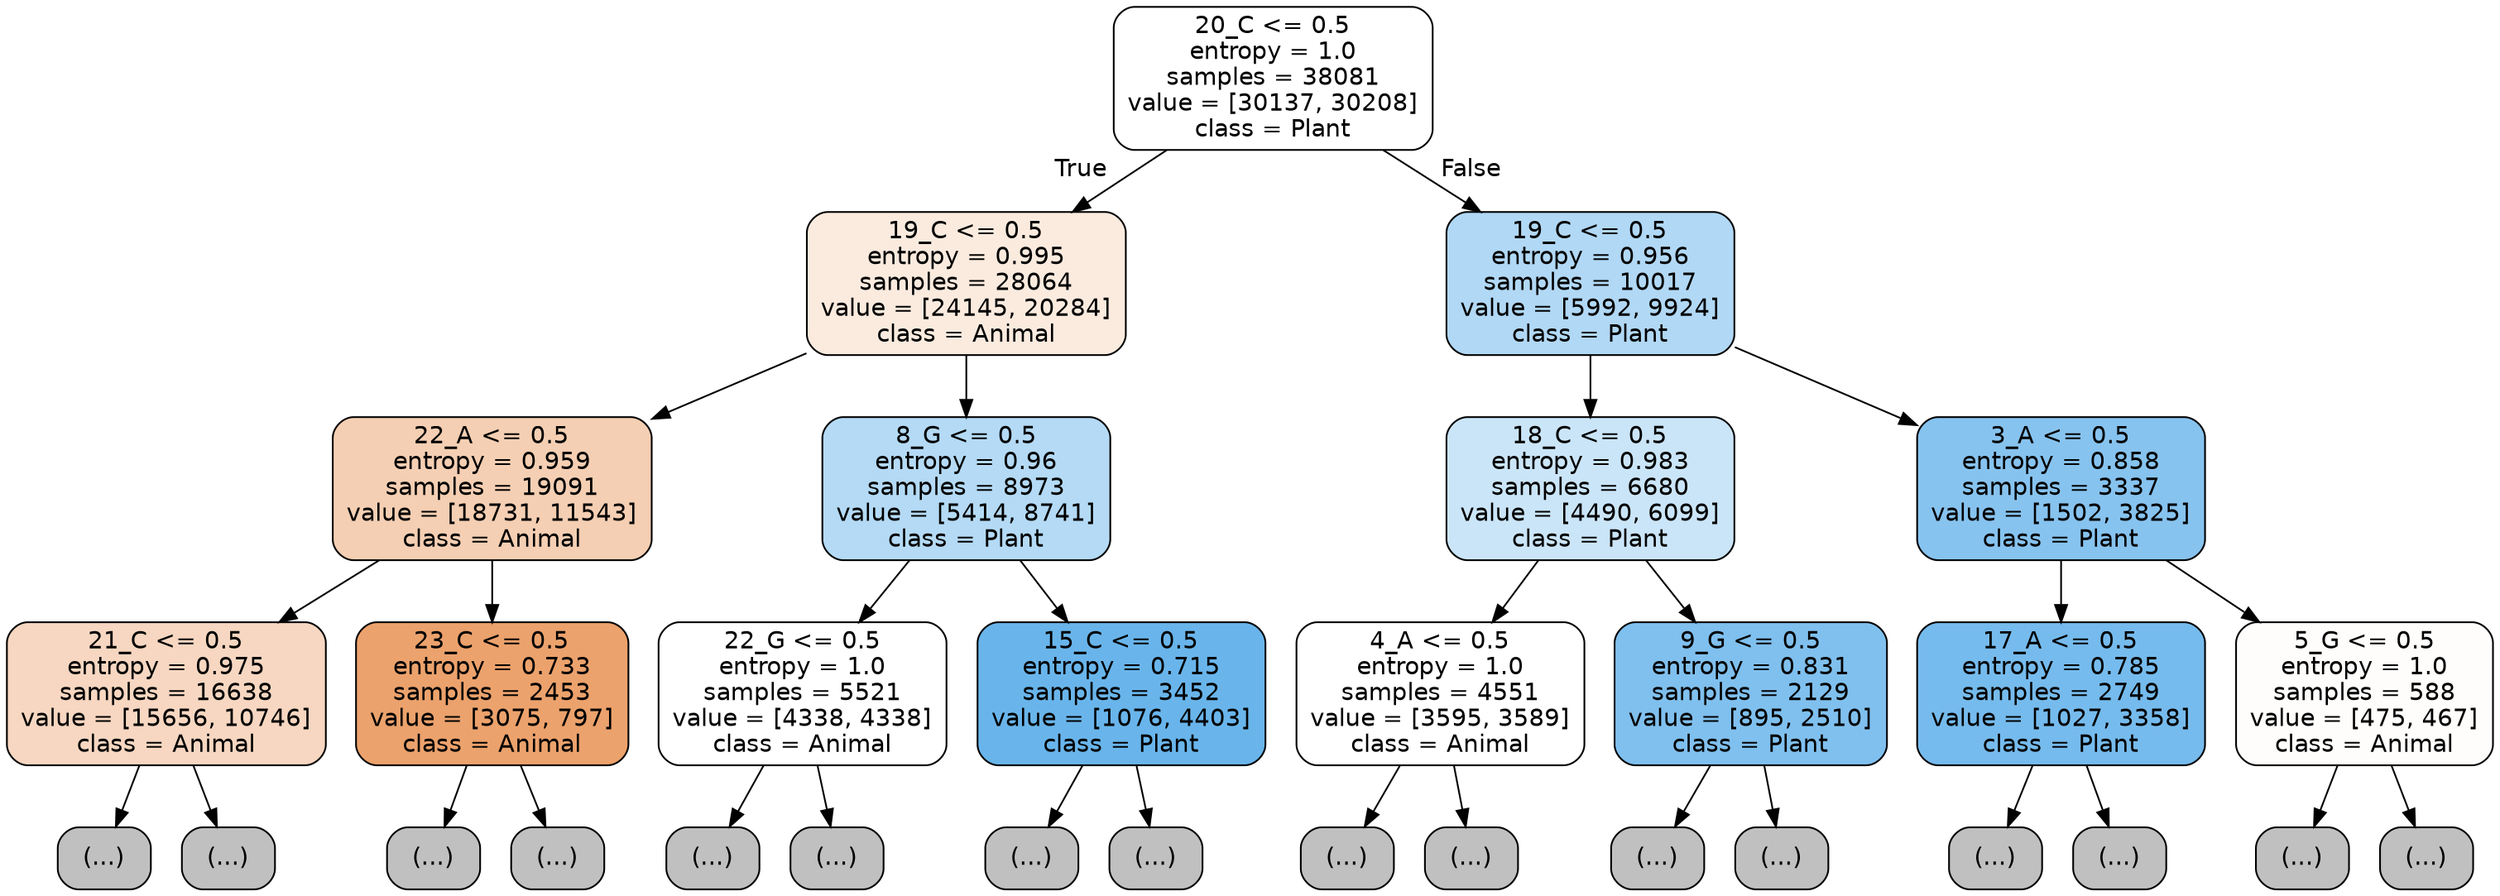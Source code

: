 digraph Tree {
node [shape=box, style="filled, rounded", color="black", fontname="helvetica"] ;
edge [fontname="helvetica"] ;
0 [label="20_C <= 0.5\nentropy = 1.0\nsamples = 38081\nvalue = [30137, 30208]\nclass = Plant", fillcolor="#ffffff"] ;
1 [label="19_C <= 0.5\nentropy = 0.995\nsamples = 28064\nvalue = [24145, 20284]\nclass = Animal", fillcolor="#fbebdf"] ;
0 -> 1 [labeldistance=2.5, labelangle=45, headlabel="True"] ;
2 [label="22_A <= 0.5\nentropy = 0.959\nsamples = 19091\nvalue = [18731, 11543]\nclass = Animal", fillcolor="#f5cfb3"] ;
1 -> 2 ;
3 [label="21_C <= 0.5\nentropy = 0.975\nsamples = 16638\nvalue = [15656, 10746]\nclass = Animal", fillcolor="#f7d7c1"] ;
2 -> 3 ;
4 [label="(...)", fillcolor="#C0C0C0"] ;
3 -> 4 ;
6885 [label="(...)", fillcolor="#C0C0C0"] ;
3 -> 6885 ;
8584 [label="23_C <= 0.5\nentropy = 0.733\nsamples = 2453\nvalue = [3075, 797]\nclass = Animal", fillcolor="#eca26c"] ;
2 -> 8584 ;
8585 [label="(...)", fillcolor="#C0C0C0"] ;
8584 -> 8585 ;
9520 [label="(...)", fillcolor="#C0C0C0"] ;
8584 -> 9520 ;
9631 [label="8_G <= 0.5\nentropy = 0.96\nsamples = 8973\nvalue = [5414, 8741]\nclass = Plant", fillcolor="#b4daf5"] ;
1 -> 9631 ;
9632 [label="22_G <= 0.5\nentropy = 1.0\nsamples = 5521\nvalue = [4338, 4338]\nclass = Animal", fillcolor="#ffffff"] ;
9631 -> 9632 ;
9633 [label="(...)", fillcolor="#C0C0C0"] ;
9632 -> 9633 ;
11742 [label="(...)", fillcolor="#C0C0C0"] ;
9632 -> 11742 ;
12017 [label="15_C <= 0.5\nentropy = 0.715\nsamples = 3452\nvalue = [1076, 4403]\nclass = Plant", fillcolor="#69b5eb"] ;
9631 -> 12017 ;
12018 [label="(...)", fillcolor="#C0C0C0"] ;
12017 -> 12018 ;
12677 [label="(...)", fillcolor="#C0C0C0"] ;
12017 -> 12677 ;
12818 [label="19_C <= 0.5\nentropy = 0.956\nsamples = 10017\nvalue = [5992, 9924]\nclass = Plant", fillcolor="#b1d8f5"] ;
0 -> 12818 [labeldistance=2.5, labelangle=-45, headlabel="False"] ;
12819 [label="18_C <= 0.5\nentropy = 0.983\nsamples = 6680\nvalue = [4490, 6099]\nclass = Plant", fillcolor="#cbe5f8"] ;
12818 -> 12819 ;
12820 [label="4_A <= 0.5\nentropy = 1.0\nsamples = 4551\nvalue = [3595, 3589]\nclass = Animal", fillcolor="#ffffff"] ;
12819 -> 12820 ;
12821 [label="(...)", fillcolor="#C0C0C0"] ;
12820 -> 12821 ;
14606 [label="(...)", fillcolor="#C0C0C0"] ;
12820 -> 14606 ;
15105 [label="9_G <= 0.5\nentropy = 0.831\nsamples = 2129\nvalue = [895, 2510]\nclass = Plant", fillcolor="#80c0ee"] ;
12819 -> 15105 ;
15106 [label="(...)", fillcolor="#C0C0C0"] ;
15105 -> 15106 ;
15571 [label="(...)", fillcolor="#C0C0C0"] ;
15105 -> 15571 ;
15732 [label="3_A <= 0.5\nentropy = 0.858\nsamples = 3337\nvalue = [1502, 3825]\nclass = Plant", fillcolor="#87c3ef"] ;
12818 -> 15732 ;
15733 [label="17_A <= 0.5\nentropy = 0.785\nsamples = 2749\nvalue = [1027, 3358]\nclass = Plant", fillcolor="#76bbed"] ;
15732 -> 15733 ;
15734 [label="(...)", fillcolor="#C0C0C0"] ;
15733 -> 15734 ;
16359 [label="(...)", fillcolor="#C0C0C0"] ;
15733 -> 16359 ;
16502 [label="5_G <= 0.5\nentropy = 1.0\nsamples = 588\nvalue = [475, 467]\nclass = Animal", fillcolor="#fffdfc"] ;
15732 -> 16502 ;
16503 [label="(...)", fillcolor="#C0C0C0"] ;
16502 -> 16503 ;
16718 [label="(...)", fillcolor="#C0C0C0"] ;
16502 -> 16718 ;
}